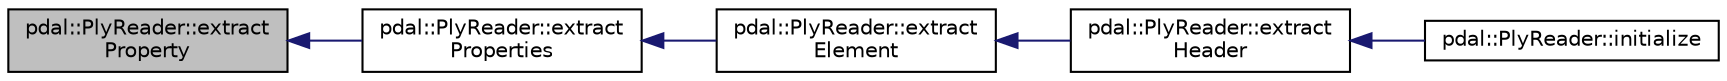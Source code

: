 digraph "pdal::PlyReader::extractProperty"
{
  edge [fontname="Helvetica",fontsize="10",labelfontname="Helvetica",labelfontsize="10"];
  node [fontname="Helvetica",fontsize="10",shape=record];
  rankdir="LR";
  Node1 [label="pdal::PlyReader::extract\lProperty",height=0.2,width=0.4,color="black", fillcolor="grey75", style="filled", fontcolor="black"];
  Node1 -> Node2 [dir="back",color="midnightblue",fontsize="10",style="solid",fontname="Helvetica"];
  Node2 [label="pdal::PlyReader::extract\lProperties",height=0.2,width=0.4,color="black", fillcolor="white", style="filled",URL="$classpdal_1_1PlyReader.html#ae3efcc96eca62b8d710e725b3358e88c"];
  Node2 -> Node3 [dir="back",color="midnightblue",fontsize="10",style="solid",fontname="Helvetica"];
  Node3 [label="pdal::PlyReader::extract\lElement",height=0.2,width=0.4,color="black", fillcolor="white", style="filled",URL="$classpdal_1_1PlyReader.html#a86c91fd3c850c095dc537b627f92c426"];
  Node3 -> Node4 [dir="back",color="midnightblue",fontsize="10",style="solid",fontname="Helvetica"];
  Node4 [label="pdal::PlyReader::extract\lHeader",height=0.2,width=0.4,color="black", fillcolor="white", style="filled",URL="$classpdal_1_1PlyReader.html#a9b0179c012f82bcb1878e1197d2e4040"];
  Node4 -> Node5 [dir="back",color="midnightblue",fontsize="10",style="solid",fontname="Helvetica"];
  Node5 [label="pdal::PlyReader::initialize",height=0.2,width=0.4,color="black", fillcolor="white", style="filled",URL="$classpdal_1_1PlyReader.html#a1502df4ba555d39c66aebabc40b61342"];
}
